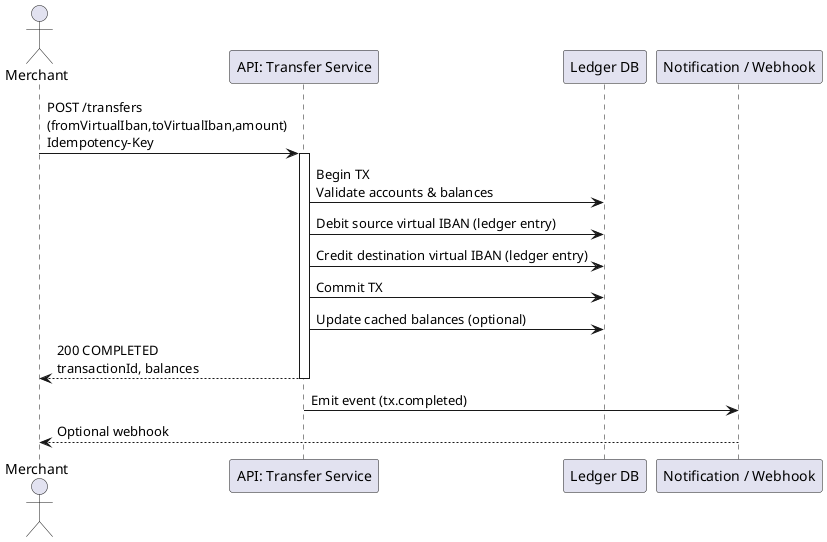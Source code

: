 @startuml InternalTransfer
actor Merchant
participant "API: Transfer Service" as API
participant "Ledger DB" as DB
participant "Notification / Webhook" as Notification

Merchant -> API : POST /transfers\n(fromVirtualIban,toVirtualIban,amount)\nIdempotency-Key
activate API

API -> DB : Begin TX\nValidate accounts & balances
API -> DB : Debit source virtual IBAN (ledger entry)
API -> DB : Credit destination virtual IBAN (ledger entry)
API -> DB : Commit TX
API -> DB : Update cached balances (optional)
API --> Merchant : 200 COMPLETED\ntransactionId, balances
deactivate API

API -> Notification : Emit event (tx.completed)
Notification --> Merchant : Optional webhook

@enduml

